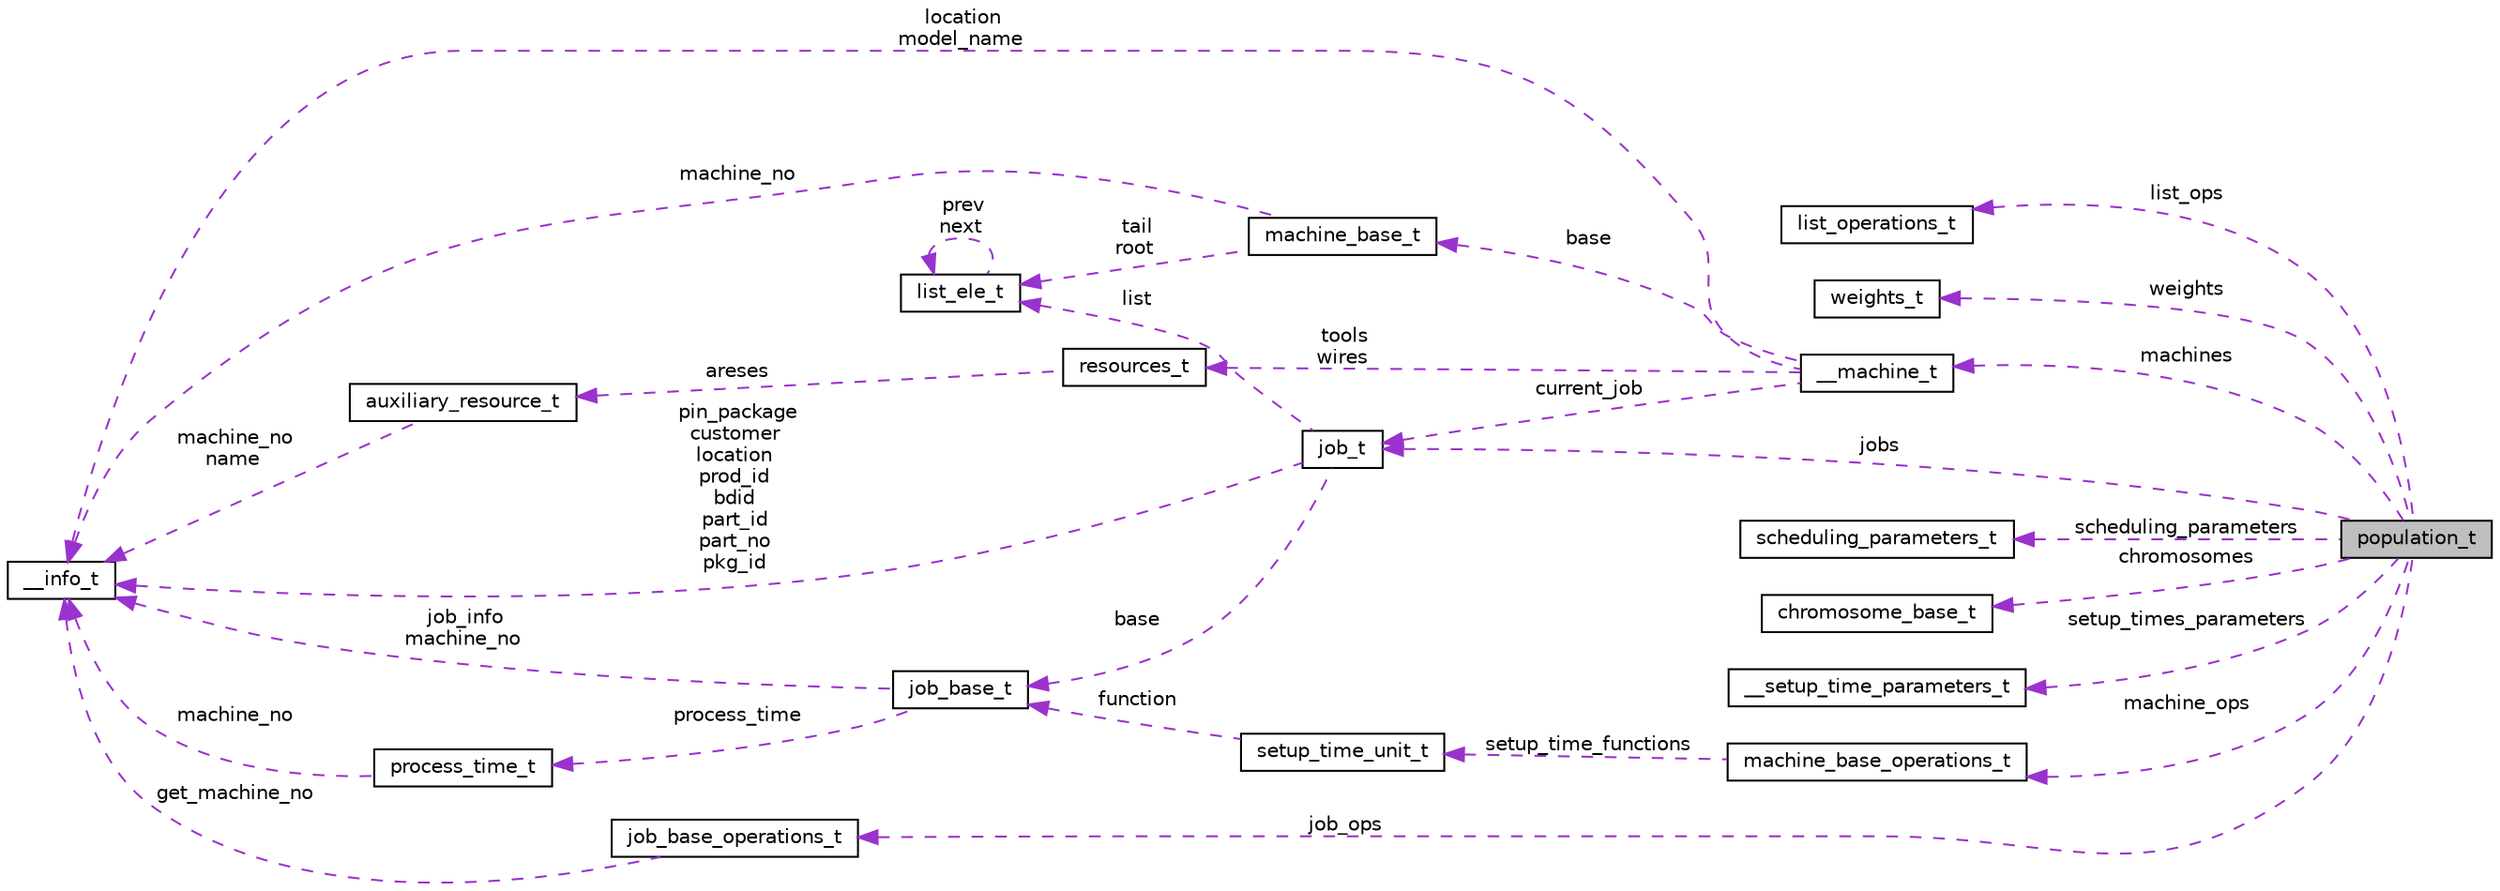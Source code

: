 digraph "population_t"
{
 // LATEX_PDF_SIZE
  edge [fontname="Helvetica",fontsize="10",labelfontname="Helvetica",labelfontsize="10"];
  node [fontname="Helvetica",fontsize="10",shape=record];
  rankdir="LR";
  Node1 [label="population_t",height=0.2,width=0.4,color="black", fillcolor="grey75", style="filled", fontcolor="black",tooltip=" "];
  Node2 -> Node1 [dir="back",color="darkorchid3",fontsize="10",style="dashed",label=" list_ops" ,fontname="Helvetica"];
  Node2 [label="list_operations_t",height=0.2,width=0.4,color="black", fillcolor="white", style="filled",URL="$structlist__operations__t.html",tooltip="The structure to store all operations of struct list_ele_t. The user can define their own operations."];
  Node3 -> Node1 [dir="back",color="darkorchid3",fontsize="10",style="dashed",label=" weights" ,fontname="Helvetica"];
  Node3 [label="weights_t",height=0.2,width=0.4,color="black", fillcolor="white", style="filled",URL="$structweights__t.html",tooltip=" "];
  Node4 -> Node1 [dir="back",color="darkorchid3",fontsize="10",style="dashed",label=" machines" ,fontname="Helvetica"];
  Node4 [label="__machine_t",height=0.2,width=0.4,color="black", fillcolor="white", style="filled",URL="$struct____machine__t.html",tooltip=" "];
  Node5 -> Node4 [dir="back",color="darkorchid3",fontsize="10",style="dashed",label=" location\nmodel_name" ,fontname="Helvetica"];
  Node5 [label="__info_t",height=0.2,width=0.4,color="black", fillcolor="white", style="filled",URL="$struct____info__t.html",tooltip=" "];
  Node6 -> Node4 [dir="back",color="darkorchid3",fontsize="10",style="dashed",label=" base" ,fontname="Helvetica"];
  Node6 [label="machine_base_t",height=0.2,width=0.4,color="black", fillcolor="white", style="filled",URL="$structmachine__base__t.html",tooltip="A machine_base object in genetic algorithm."];
  Node5 -> Node6 [dir="back",color="darkorchid3",fontsize="10",style="dashed",label=" machine_no" ,fontname="Helvetica"];
  Node7 -> Node6 [dir="back",color="darkorchid3",fontsize="10",style="dashed",label=" tail\nroot" ,fontname="Helvetica"];
  Node7 [label="list_ele_t",height=0.2,width=0.4,color="black", fillcolor="white", style="filled",URL="$structlist__ele__t.html",tooltip="A node of double-linked list."];
  Node7 -> Node7 [dir="back",color="darkorchid3",fontsize="10",style="dashed",label=" prev\nnext" ,fontname="Helvetica"];
  Node8 -> Node4 [dir="back",color="darkorchid3",fontsize="10",style="dashed",label=" tools\nwires" ,fontname="Helvetica"];
  Node8 [label="resources_t",height=0.2,width=0.4,color="black", fillcolor="white", style="filled",URL="$structresources__t.html",tooltip=" "];
  Node9 -> Node8 [dir="back",color="darkorchid3",fontsize="10",style="dashed",label=" areses" ,fontname="Helvetica"];
  Node9 [label="auxiliary_resource_t",height=0.2,width=0.4,color="black", fillcolor="white", style="filled",URL="$structauxiliary__resource__t.html",tooltip=" "];
  Node5 -> Node9 [dir="back",color="darkorchid3",fontsize="10",style="dashed",label=" machine_no\nname" ,fontname="Helvetica"];
  Node10 -> Node4 [dir="back",color="darkorchid3",fontsize="10",style="dashed",label=" current_job" ,fontname="Helvetica"];
  Node10 [label="job_t",height=0.2,width=0.4,color="black", fillcolor="white", style="filled",URL="$structjob__t.html",tooltip=" "];
  Node5 -> Node10 [dir="back",color="darkorchid3",fontsize="10",style="dashed",label=" pin_package\ncustomer\nlocation\nprod_id\nbdid\npart_id\npart_no\npkg_id" ,fontname="Helvetica"];
  Node7 -> Node10 [dir="back",color="darkorchid3",fontsize="10",style="dashed",label=" list" ,fontname="Helvetica"];
  Node11 -> Node10 [dir="back",color="darkorchid3",fontsize="10",style="dashed",label=" base" ,fontname="Helvetica"];
  Node11 [label="job_base_t",height=0.2,width=0.4,color="black", fillcolor="white", style="filled",URL="$structjob__base__t.html",tooltip="A structure that store genes and some basic information about job."];
  Node5 -> Node11 [dir="back",color="darkorchid3",fontsize="10",style="dashed",label=" job_info\nmachine_no" ,fontname="Helvetica"];
  Node12 -> Node11 [dir="back",color="darkorchid3",fontsize="10",style="dashed",label=" process_time" ,fontname="Helvetica"];
  Node12 [label="process_time_t",height=0.2,width=0.4,color="black", fillcolor="white", style="filled",URL="$structprocess__time__t.html",tooltip="A structure that store machine number and its process time."];
  Node5 -> Node12 [dir="back",color="darkorchid3",fontsize="10",style="dashed",label=" machine_no" ,fontname="Helvetica"];
  Node13 -> Node1 [dir="back",color="darkorchid3",fontsize="10",style="dashed",label=" scheduling_parameters" ,fontname="Helvetica"];
  Node13 [label="scheduling_parameters_t",height=0.2,width=0.4,color="black", fillcolor="white", style="filled",URL="$structscheduling__parameters__t.html",tooltip=" "];
  Node14 -> Node1 [dir="back",color="darkorchid3",fontsize="10",style="dashed",label=" chromosomes" ,fontname="Helvetica"];
  Node14 [label="chromosome_base_t",height=0.2,width=0.4,color="black", fillcolor="white", style="filled",URL="$structchromosome__base__t.html",tooltip=" "];
  Node15 -> Node1 [dir="back",color="darkorchid3",fontsize="10",style="dashed",label=" setup_times_parameters" ,fontname="Helvetica"];
  Node15 [label="__setup_time_parameters_t",height=0.2,width=0.4,color="black", fillcolor="white", style="filled",URL="$struct____setup__time__parameters__t.html",tooltip=" "];
  Node10 -> Node1 [dir="back",color="darkorchid3",fontsize="10",style="dashed",label=" jobs" ,fontname="Helvetica"];
  Node16 -> Node1 [dir="back",color="darkorchid3",fontsize="10",style="dashed",label=" machine_ops" ,fontname="Helvetica"];
  Node16 [label="machine_base_operations_t",height=0.2,width=0.4,color="black", fillcolor="white", style="filled",URL="$structmachine__base__operations__t.html",tooltip="The structure to store all operations of struct machine_base_t."];
  Node17 -> Node16 [dir="back",color="darkorchid3",fontsize="10",style="dashed",label=" setup_time_functions" ,fontname="Helvetica"];
  Node17 [label="setup_time_unit_t",height=0.2,width=0.4,color="black", fillcolor="white", style="filled",URL="$structsetup__time__unit__t.html",tooltip=" "];
  Node11 -> Node17 [dir="back",color="darkorchid3",fontsize="10",style="dashed",label=" function" ,fontname="Helvetica"];
  Node18 -> Node1 [dir="back",color="darkorchid3",fontsize="10",style="dashed",label=" job_ops" ,fontname="Helvetica"];
  Node18 [label="job_base_operations_t",height=0.2,width=0.4,color="black", fillcolor="white", style="filled",URL="$structjob__base__operations__t.html",tooltip=" "];
  Node5 -> Node18 [dir="back",color="darkorchid3",fontsize="10",style="dashed",label=" get_machine_no" ,fontname="Helvetica"];
}
